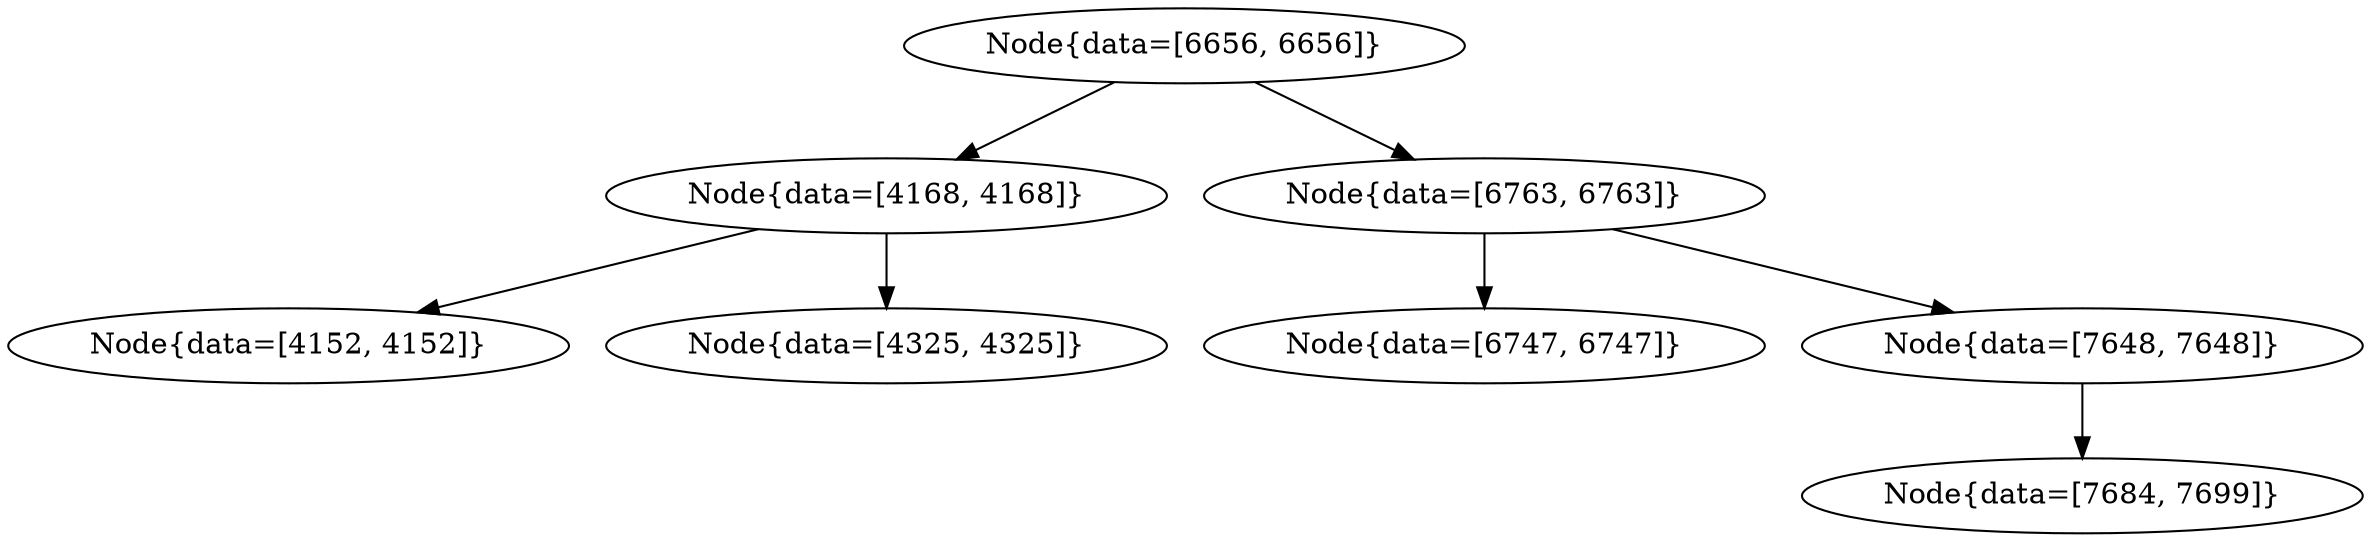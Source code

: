 digraph G{
1909049331 [label="Node{data=[6656, 6656]}"]
1909049331 -> 1769597368
1769597368 [label="Node{data=[4168, 4168]}"]
1769597368 -> 1998450406
1998450406 [label="Node{data=[4152, 4152]}"]
1769597368 -> 878641111
878641111 [label="Node{data=[4325, 4325]}"]
1909049331 -> 194466032
194466032 [label="Node{data=[6763, 6763]}"]
194466032 -> 763710483
763710483 [label="Node{data=[6747, 6747]}"]
194466032 -> 897056155
897056155 [label="Node{data=[7648, 7648]}"]
897056155 -> 1981025445
1981025445 [label="Node{data=[7684, 7699]}"]
}